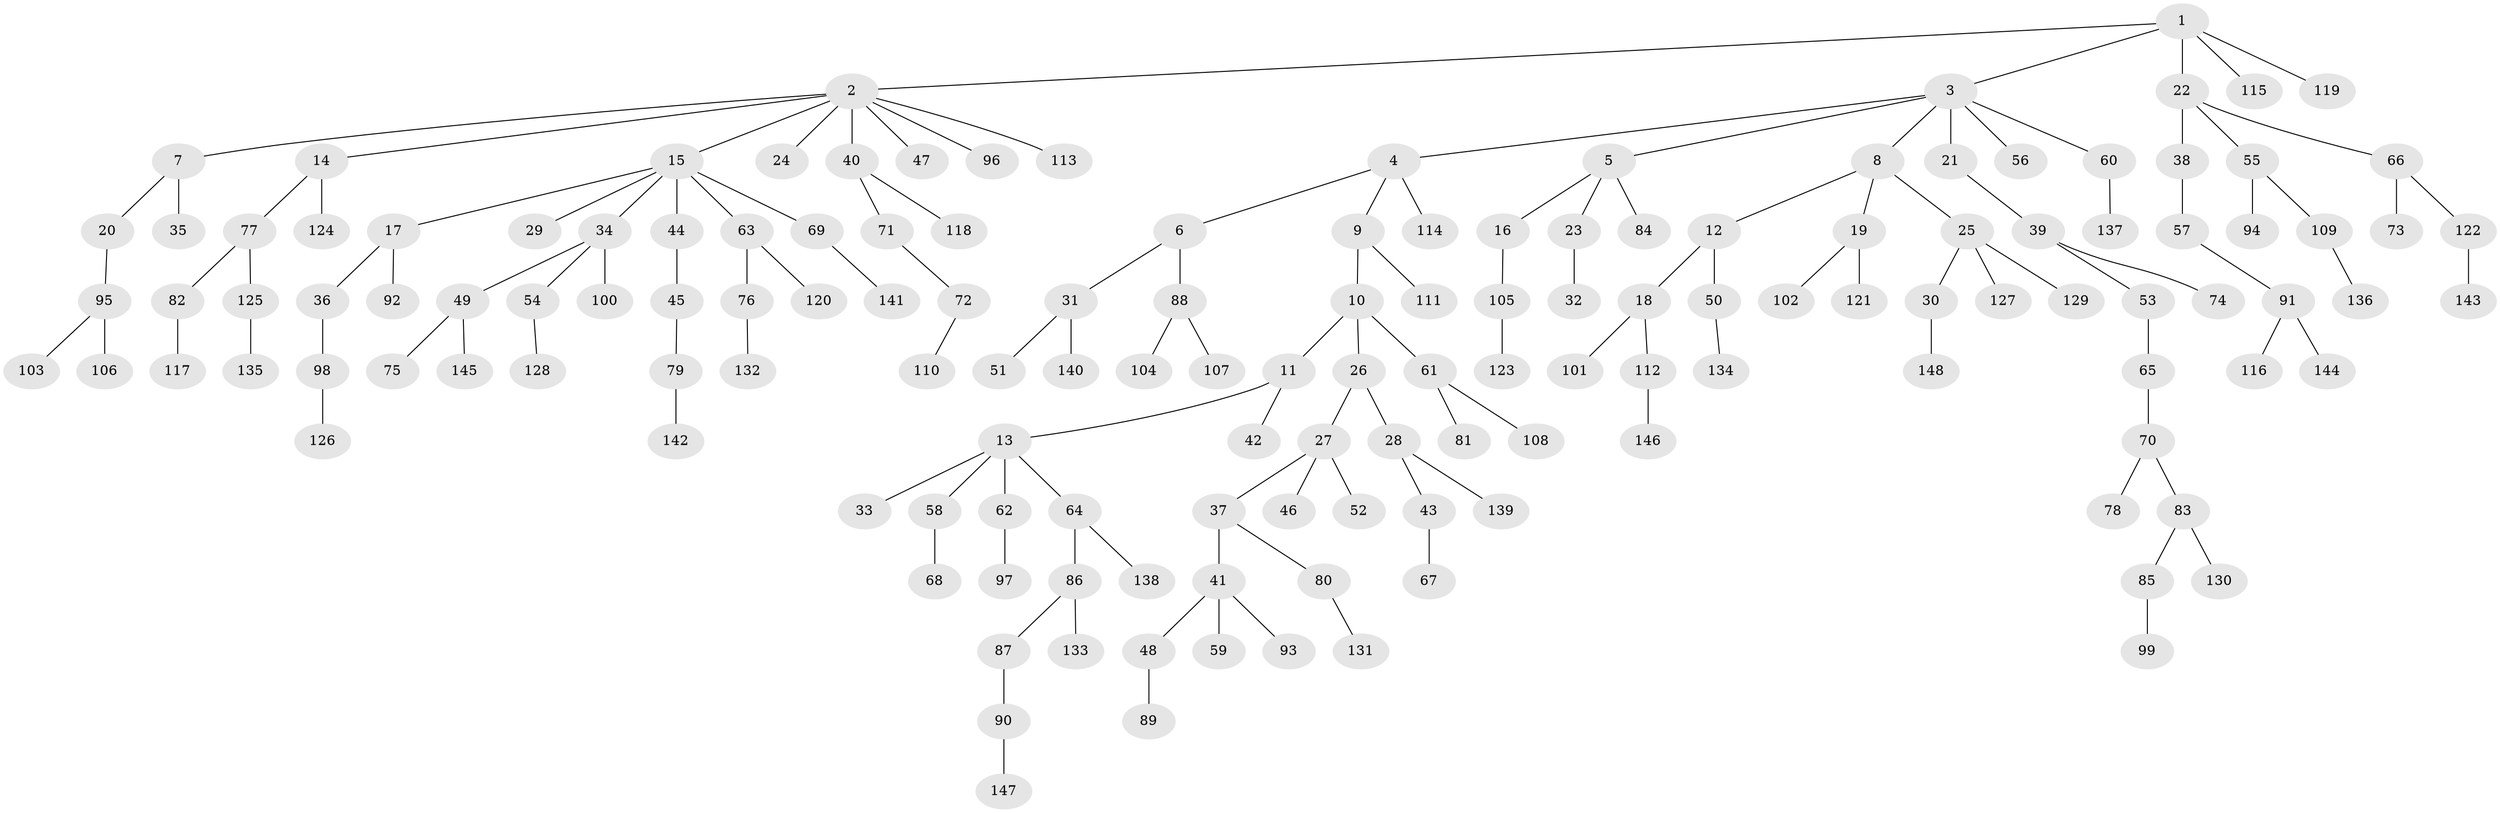 // Generated by graph-tools (version 1.1) at 2025/36/03/09/25 02:36:55]
// undirected, 148 vertices, 147 edges
graph export_dot {
graph [start="1"]
  node [color=gray90,style=filled];
  1;
  2;
  3;
  4;
  5;
  6;
  7;
  8;
  9;
  10;
  11;
  12;
  13;
  14;
  15;
  16;
  17;
  18;
  19;
  20;
  21;
  22;
  23;
  24;
  25;
  26;
  27;
  28;
  29;
  30;
  31;
  32;
  33;
  34;
  35;
  36;
  37;
  38;
  39;
  40;
  41;
  42;
  43;
  44;
  45;
  46;
  47;
  48;
  49;
  50;
  51;
  52;
  53;
  54;
  55;
  56;
  57;
  58;
  59;
  60;
  61;
  62;
  63;
  64;
  65;
  66;
  67;
  68;
  69;
  70;
  71;
  72;
  73;
  74;
  75;
  76;
  77;
  78;
  79;
  80;
  81;
  82;
  83;
  84;
  85;
  86;
  87;
  88;
  89;
  90;
  91;
  92;
  93;
  94;
  95;
  96;
  97;
  98;
  99;
  100;
  101;
  102;
  103;
  104;
  105;
  106;
  107;
  108;
  109;
  110;
  111;
  112;
  113;
  114;
  115;
  116;
  117;
  118;
  119;
  120;
  121;
  122;
  123;
  124;
  125;
  126;
  127;
  128;
  129;
  130;
  131;
  132;
  133;
  134;
  135;
  136;
  137;
  138;
  139;
  140;
  141;
  142;
  143;
  144;
  145;
  146;
  147;
  148;
  1 -- 2;
  1 -- 3;
  1 -- 22;
  1 -- 115;
  1 -- 119;
  2 -- 7;
  2 -- 14;
  2 -- 15;
  2 -- 24;
  2 -- 40;
  2 -- 47;
  2 -- 96;
  2 -- 113;
  3 -- 4;
  3 -- 5;
  3 -- 8;
  3 -- 21;
  3 -- 56;
  3 -- 60;
  4 -- 6;
  4 -- 9;
  4 -- 114;
  5 -- 16;
  5 -- 23;
  5 -- 84;
  6 -- 31;
  6 -- 88;
  7 -- 20;
  7 -- 35;
  8 -- 12;
  8 -- 19;
  8 -- 25;
  9 -- 10;
  9 -- 111;
  10 -- 11;
  10 -- 26;
  10 -- 61;
  11 -- 13;
  11 -- 42;
  12 -- 18;
  12 -- 50;
  13 -- 33;
  13 -- 58;
  13 -- 62;
  13 -- 64;
  14 -- 77;
  14 -- 124;
  15 -- 17;
  15 -- 29;
  15 -- 34;
  15 -- 44;
  15 -- 63;
  15 -- 69;
  16 -- 105;
  17 -- 36;
  17 -- 92;
  18 -- 101;
  18 -- 112;
  19 -- 102;
  19 -- 121;
  20 -- 95;
  21 -- 39;
  22 -- 38;
  22 -- 55;
  22 -- 66;
  23 -- 32;
  25 -- 30;
  25 -- 127;
  25 -- 129;
  26 -- 27;
  26 -- 28;
  27 -- 37;
  27 -- 46;
  27 -- 52;
  28 -- 43;
  28 -- 139;
  30 -- 148;
  31 -- 51;
  31 -- 140;
  34 -- 49;
  34 -- 54;
  34 -- 100;
  36 -- 98;
  37 -- 41;
  37 -- 80;
  38 -- 57;
  39 -- 53;
  39 -- 74;
  40 -- 71;
  40 -- 118;
  41 -- 48;
  41 -- 59;
  41 -- 93;
  43 -- 67;
  44 -- 45;
  45 -- 79;
  48 -- 89;
  49 -- 75;
  49 -- 145;
  50 -- 134;
  53 -- 65;
  54 -- 128;
  55 -- 94;
  55 -- 109;
  57 -- 91;
  58 -- 68;
  60 -- 137;
  61 -- 81;
  61 -- 108;
  62 -- 97;
  63 -- 76;
  63 -- 120;
  64 -- 86;
  64 -- 138;
  65 -- 70;
  66 -- 73;
  66 -- 122;
  69 -- 141;
  70 -- 78;
  70 -- 83;
  71 -- 72;
  72 -- 110;
  76 -- 132;
  77 -- 82;
  77 -- 125;
  79 -- 142;
  80 -- 131;
  82 -- 117;
  83 -- 85;
  83 -- 130;
  85 -- 99;
  86 -- 87;
  86 -- 133;
  87 -- 90;
  88 -- 104;
  88 -- 107;
  90 -- 147;
  91 -- 116;
  91 -- 144;
  95 -- 103;
  95 -- 106;
  98 -- 126;
  105 -- 123;
  109 -- 136;
  112 -- 146;
  122 -- 143;
  125 -- 135;
}
